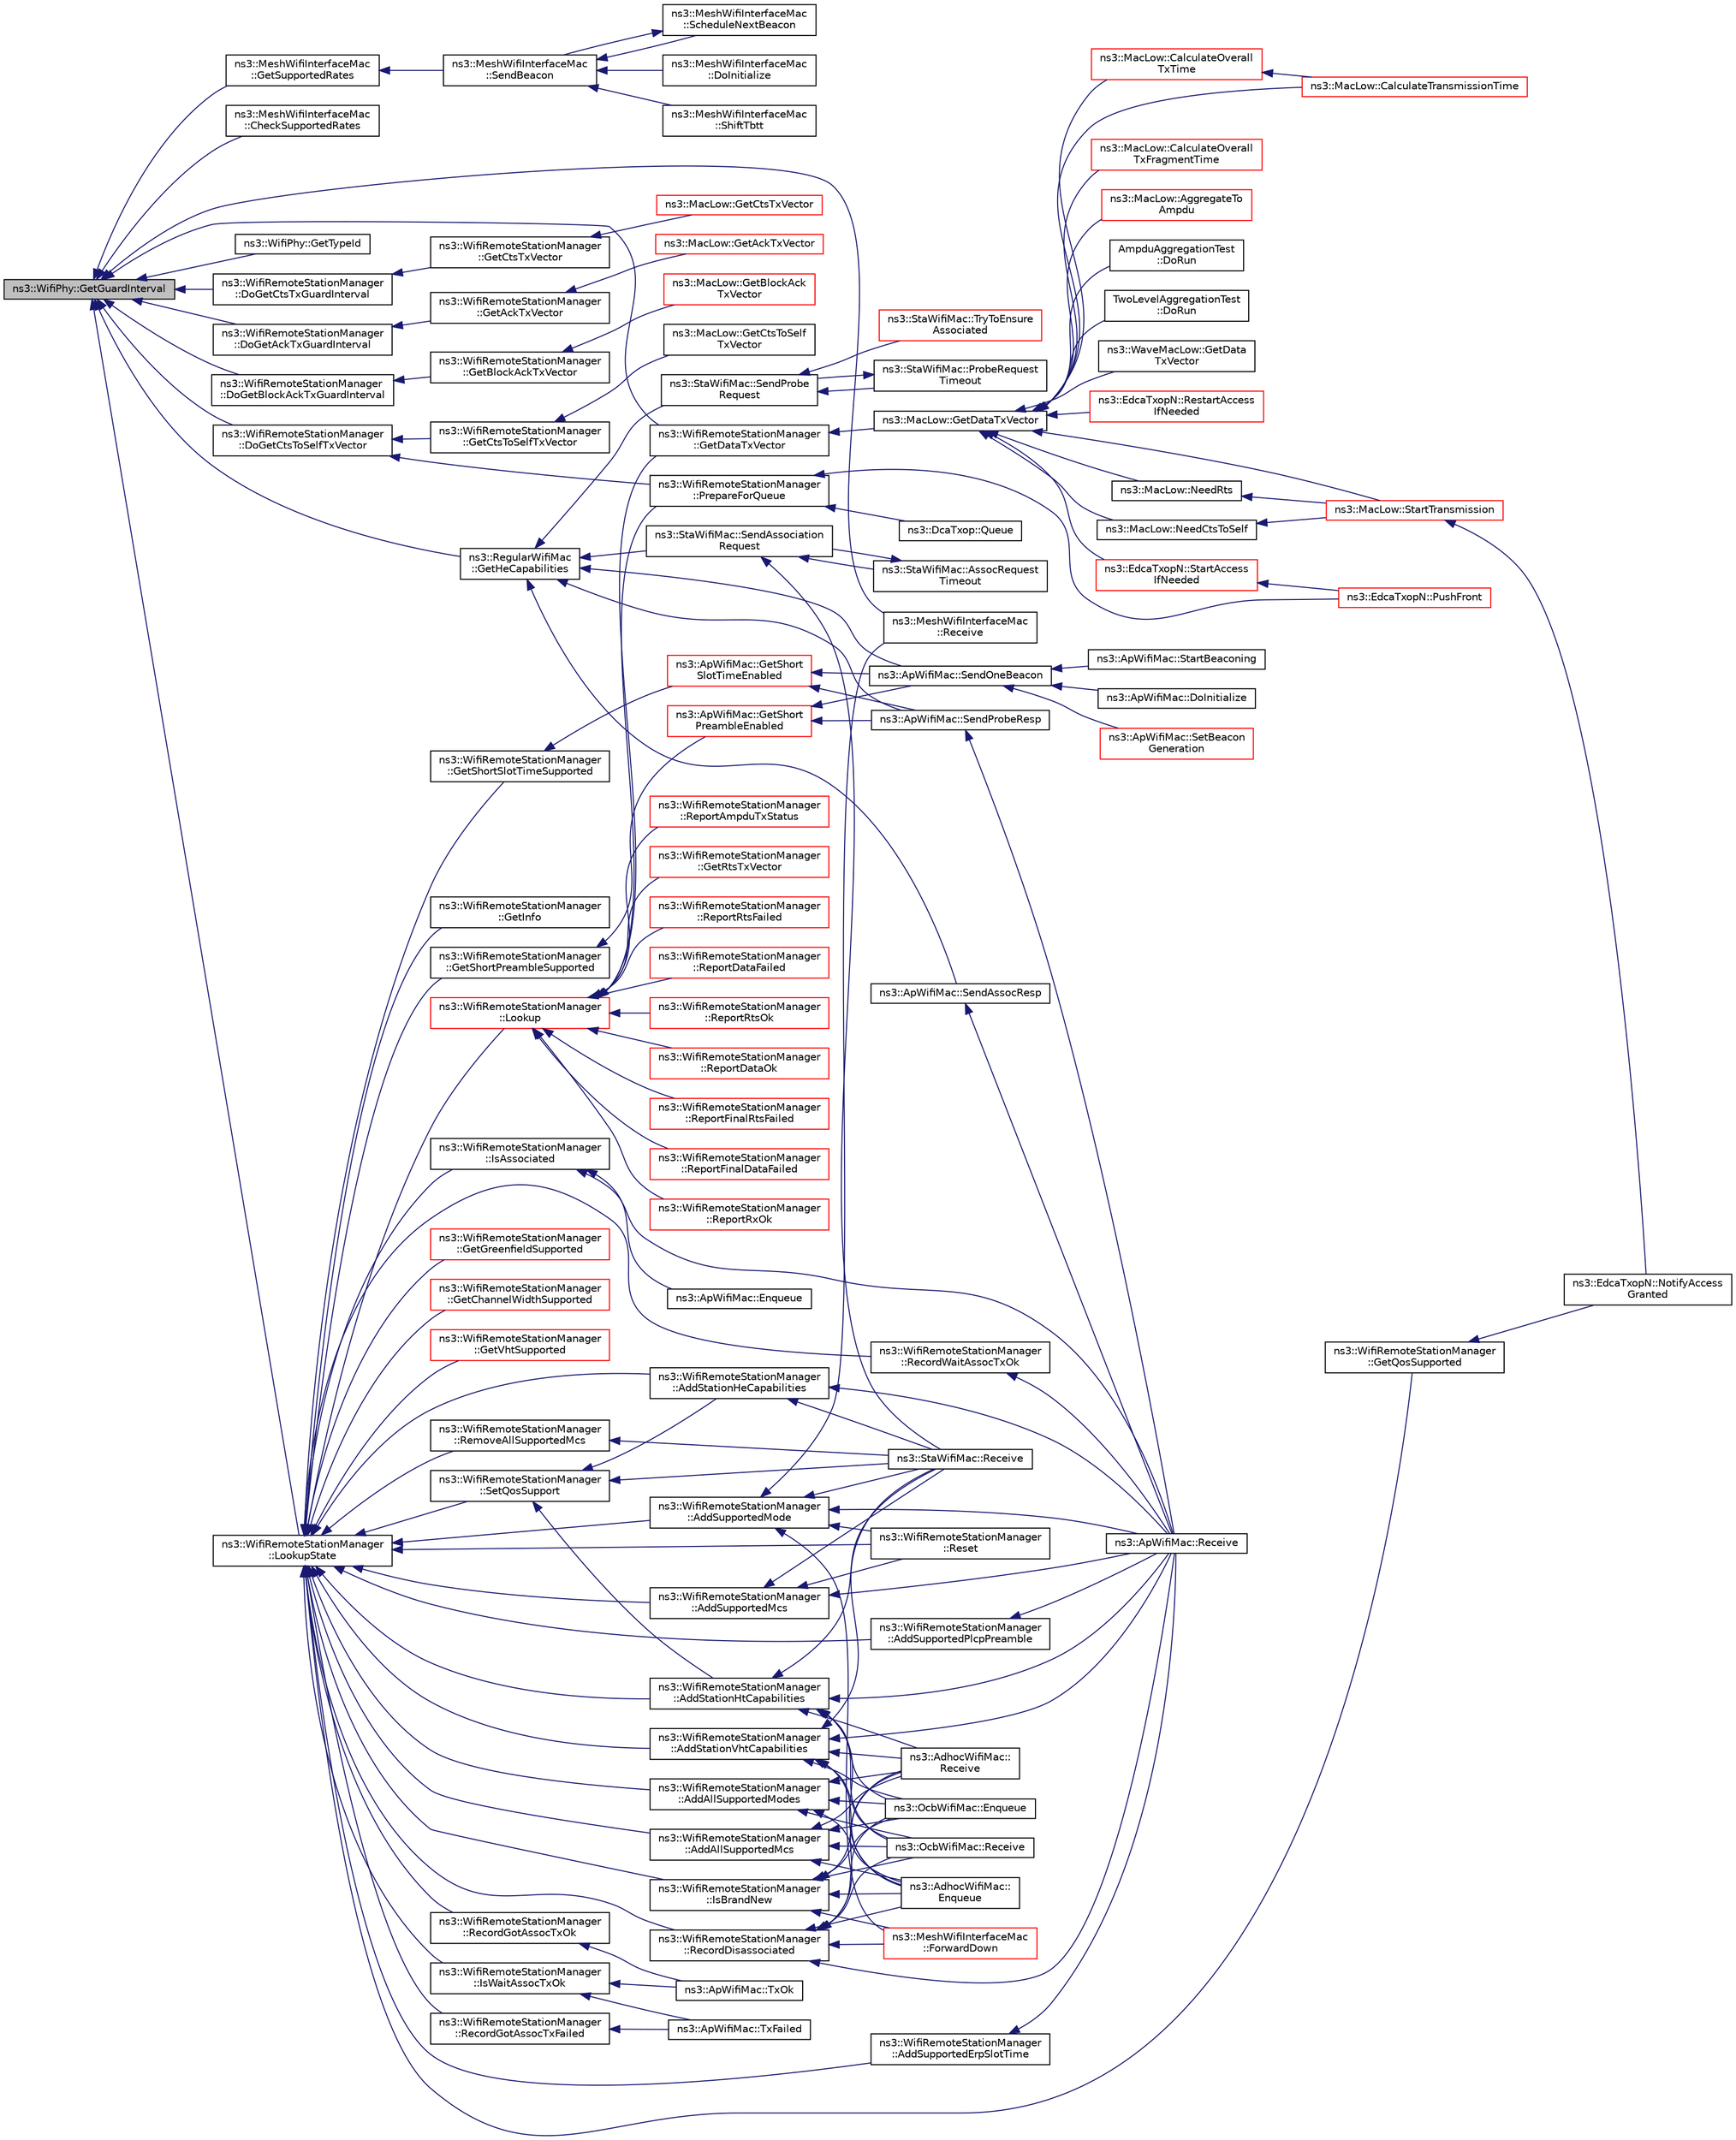 digraph "ns3::WifiPhy::GetGuardInterval"
{
  edge [fontname="Helvetica",fontsize="10",labelfontname="Helvetica",labelfontsize="10"];
  node [fontname="Helvetica",fontsize="10",shape=record];
  rankdir="LR";
  Node1 [label="ns3::WifiPhy::GetGuardInterval",height=0.2,width=0.4,color="black", fillcolor="grey75", style="filled", fontcolor="black"];
  Node1 -> Node2 [dir="back",color="midnightblue",fontsize="10",style="solid"];
  Node2 [label="ns3::MeshWifiInterfaceMac\l::GetSupportedRates",height=0.2,width=0.4,color="black", fillcolor="white", style="filled",URL="$d0/dd8/classns3_1_1MeshWifiInterfaceMac.html#a37557f1d320a7e81777212f4bad16839"];
  Node2 -> Node3 [dir="back",color="midnightblue",fontsize="10",style="solid"];
  Node3 [label="ns3::MeshWifiInterfaceMac\l::SendBeacon",height=0.2,width=0.4,color="black", fillcolor="white", style="filled",URL="$d0/dd8/classns3_1_1MeshWifiInterfaceMac.html#ad83362b1af946376ee349a8ea0c4d7ba",tooltip="Send beacon. "];
  Node3 -> Node4 [dir="back",color="midnightblue",fontsize="10",style="solid"];
  Node4 [label="ns3::MeshWifiInterfaceMac\l::DoInitialize",height=0.2,width=0.4,color="black", fillcolor="white", style="filled",URL="$d0/dd8/classns3_1_1MeshWifiInterfaceMac.html#afce4d5c3fc9f6abeb87066e62367aacf"];
  Node3 -> Node5 [dir="back",color="midnightblue",fontsize="10",style="solid"];
  Node5 [label="ns3::MeshWifiInterfaceMac\l::ShiftTbtt",height=0.2,width=0.4,color="black", fillcolor="white", style="filled",URL="$d0/dd8/classns3_1_1MeshWifiInterfaceMac.html#a3390bb70ec47d738f6ffb37c476bbcfc",tooltip="Shift TBTT. "];
  Node3 -> Node6 [dir="back",color="midnightblue",fontsize="10",style="solid"];
  Node6 [label="ns3::MeshWifiInterfaceMac\l::ScheduleNextBeacon",height=0.2,width=0.4,color="black", fillcolor="white", style="filled",URL="$d0/dd8/classns3_1_1MeshWifiInterfaceMac.html#a6de0d9fe72ccce3b29e4870a6abccc11",tooltip="Schedule next beacon. "];
  Node6 -> Node3 [dir="back",color="midnightblue",fontsize="10",style="solid"];
  Node1 -> Node7 [dir="back",color="midnightblue",fontsize="10",style="solid"];
  Node7 [label="ns3::MeshWifiInterfaceMac\l::CheckSupportedRates",height=0.2,width=0.4,color="black", fillcolor="white", style="filled",URL="$d0/dd8/classns3_1_1MeshWifiInterfaceMac.html#a2e9bcc69159f4845819b3d99e70083c5"];
  Node1 -> Node8 [dir="back",color="midnightblue",fontsize="10",style="solid"];
  Node8 [label="ns3::MeshWifiInterfaceMac\l::Receive",height=0.2,width=0.4,color="black", fillcolor="white", style="filled",URL="$d0/dd8/classns3_1_1MeshWifiInterfaceMac.html#a94acc69d8deb51faba4875f9df00b8c1",tooltip="Frame receive handler. "];
  Node1 -> Node9 [dir="back",color="midnightblue",fontsize="10",style="solid"];
  Node9 [label="ns3::RegularWifiMac\l::GetHeCapabilities",height=0.2,width=0.4,color="black", fillcolor="white", style="filled",URL="$df/db9/classns3_1_1RegularWifiMac.html#aea22761a20fdff9f6c1a9acc49d63700"];
  Node9 -> Node10 [dir="back",color="midnightblue",fontsize="10",style="solid"];
  Node10 [label="ns3::ApWifiMac::SendProbeResp",height=0.2,width=0.4,color="black", fillcolor="white", style="filled",URL="$d0/d51/classns3_1_1ApWifiMac.html#a0a9fcbd87326c5c56644deb3504038df"];
  Node10 -> Node11 [dir="back",color="midnightblue",fontsize="10",style="solid"];
  Node11 [label="ns3::ApWifiMac::Receive",height=0.2,width=0.4,color="black", fillcolor="white", style="filled",URL="$d0/d51/classns3_1_1ApWifiMac.html#ab7e832f29bf91319e3ecdf0de7d5d598"];
  Node9 -> Node12 [dir="back",color="midnightblue",fontsize="10",style="solid"];
  Node12 [label="ns3::ApWifiMac::SendAssocResp",height=0.2,width=0.4,color="black", fillcolor="white", style="filled",URL="$d0/d51/classns3_1_1ApWifiMac.html#a0a36426da94f43b0a9136adf4e58f425"];
  Node12 -> Node11 [dir="back",color="midnightblue",fontsize="10",style="solid"];
  Node9 -> Node13 [dir="back",color="midnightblue",fontsize="10",style="solid"];
  Node13 [label="ns3::ApWifiMac::SendOneBeacon",height=0.2,width=0.4,color="black", fillcolor="white", style="filled",URL="$d0/d51/classns3_1_1ApWifiMac.html#a6c8cbc0fc95f3eaf4840d4ffcf78fac5"];
  Node13 -> Node14 [dir="back",color="midnightblue",fontsize="10",style="solid"];
  Node14 [label="ns3::ApWifiMac::SetBeacon\lGeneration",height=0.2,width=0.4,color="red", fillcolor="white", style="filled",URL="$d0/d51/classns3_1_1ApWifiMac.html#a09ad3b96835cb8fac18783423d3e57a7"];
  Node13 -> Node15 [dir="back",color="midnightblue",fontsize="10",style="solid"];
  Node15 [label="ns3::ApWifiMac::StartBeaconing",height=0.2,width=0.4,color="black", fillcolor="white", style="filled",URL="$d0/d51/classns3_1_1ApWifiMac.html#ae26ad921c3064d5e174c27860c41dfdd"];
  Node13 -> Node16 [dir="back",color="midnightblue",fontsize="10",style="solid"];
  Node16 [label="ns3::ApWifiMac::DoInitialize",height=0.2,width=0.4,color="black", fillcolor="white", style="filled",URL="$d0/d51/classns3_1_1ApWifiMac.html#a398b0e04d5c31b7459358a459beff098"];
  Node9 -> Node17 [dir="back",color="midnightblue",fontsize="10",style="solid"];
  Node17 [label="ns3::StaWifiMac::SendProbe\lRequest",height=0.2,width=0.4,color="black", fillcolor="white", style="filled",URL="$de/dbf/classns3_1_1StaWifiMac.html#a2280584632094368d217112ceb2c4e44"];
  Node17 -> Node18 [dir="back",color="midnightblue",fontsize="10",style="solid"];
  Node18 [label="ns3::StaWifiMac::TryToEnsure\lAssociated",height=0.2,width=0.4,color="red", fillcolor="white", style="filled",URL="$de/dbf/classns3_1_1StaWifiMac.html#a545fb78eb8b89ee48512820e31d76a81"];
  Node17 -> Node19 [dir="back",color="midnightblue",fontsize="10",style="solid"];
  Node19 [label="ns3::StaWifiMac::ProbeRequest\lTimeout",height=0.2,width=0.4,color="black", fillcolor="white", style="filled",URL="$de/dbf/classns3_1_1StaWifiMac.html#a5d436d0e8da0cfd8d7d3cd8013956efe"];
  Node19 -> Node17 [dir="back",color="midnightblue",fontsize="10",style="solid"];
  Node9 -> Node20 [dir="back",color="midnightblue",fontsize="10",style="solid"];
  Node20 [label="ns3::StaWifiMac::SendAssociation\lRequest",height=0.2,width=0.4,color="black", fillcolor="white", style="filled",URL="$de/dbf/classns3_1_1StaWifiMac.html#a2cc593da25f98afa856f249d02cb38e0"];
  Node20 -> Node21 [dir="back",color="midnightblue",fontsize="10",style="solid"];
  Node21 [label="ns3::StaWifiMac::AssocRequest\lTimeout",height=0.2,width=0.4,color="black", fillcolor="white", style="filled",URL="$de/dbf/classns3_1_1StaWifiMac.html#a76c7409a492791cc1c3f35d779072371"];
  Node21 -> Node20 [dir="back",color="midnightblue",fontsize="10",style="solid"];
  Node20 -> Node22 [dir="back",color="midnightblue",fontsize="10",style="solid"];
  Node22 [label="ns3::StaWifiMac::Receive",height=0.2,width=0.4,color="black", fillcolor="white", style="filled",URL="$de/dbf/classns3_1_1StaWifiMac.html#ac11352c9502acc4b612224fc172c28f8"];
  Node1 -> Node23 [dir="back",color="midnightblue",fontsize="10",style="solid"];
  Node23 [label="ns3::WifiPhy::GetTypeId",height=0.2,width=0.4,color="black", fillcolor="white", style="filled",URL="$d6/d5a/classns3_1_1WifiPhy.html#a6ac379a25b68f6a8d72da740b58e0271",tooltip="Get the type ID. "];
  Node1 -> Node24 [dir="back",color="midnightblue",fontsize="10",style="solid"];
  Node24 [label="ns3::WifiRemoteStationManager\l::GetDataTxVector",height=0.2,width=0.4,color="black", fillcolor="white", style="filled",URL="$d6/d65/classns3_1_1WifiRemoteStationManager.html#ad81efbe48611977c8cea482721fd823b"];
  Node24 -> Node25 [dir="back",color="midnightblue",fontsize="10",style="solid"];
  Node25 [label="ns3::MacLow::GetDataTxVector",height=0.2,width=0.4,color="black", fillcolor="white", style="filled",URL="$d3/da6/classns3_1_1MacLow.html#a04bad04eade9ff1de0940b01c5bcf514"];
  Node25 -> Node26 [dir="back",color="midnightblue",fontsize="10",style="solid"];
  Node26 [label="ns3::WaveMacLow::GetData\lTxVector",height=0.2,width=0.4,color="black", fillcolor="white", style="filled",URL="$d8/da1/classns3_1_1WaveMacLow.html#a9f176c853a633679d23d71ac1d5aa908"];
  Node25 -> Node27 [dir="back",color="midnightblue",fontsize="10",style="solid"];
  Node27 [label="ns3::EdcaTxopN::RestartAccess\lIfNeeded",height=0.2,width=0.4,color="red", fillcolor="white", style="filled",URL="$dc/db8/classns3_1_1EdcaTxopN.html#a83b65be22340dc3f27d08a453cf3831f"];
  Node25 -> Node28 [dir="back",color="midnightblue",fontsize="10",style="solid"];
  Node28 [label="ns3::EdcaTxopN::StartAccess\lIfNeeded",height=0.2,width=0.4,color="red", fillcolor="white", style="filled",URL="$dc/db8/classns3_1_1EdcaTxopN.html#a28a7052f217ed15058697197350d9801"];
  Node28 -> Node29 [dir="back",color="midnightblue",fontsize="10",style="solid"];
  Node29 [label="ns3::EdcaTxopN::PushFront",height=0.2,width=0.4,color="red", fillcolor="white", style="filled",URL="$dc/db8/classns3_1_1EdcaTxopN.html#a4ff1922de0b92b5f6a9104b714d82c0b"];
  Node25 -> Node30 [dir="back",color="midnightblue",fontsize="10",style="solid"];
  Node30 [label="ns3::MacLow::StartTransmission",height=0.2,width=0.4,color="red", fillcolor="white", style="filled",URL="$d3/da6/classns3_1_1MacLow.html#a3d13643c758e213041f8389c1041074b"];
  Node30 -> Node31 [dir="back",color="midnightblue",fontsize="10",style="solid"];
  Node31 [label="ns3::EdcaTxopN::NotifyAccess\lGranted",height=0.2,width=0.4,color="black", fillcolor="white", style="filled",URL="$dc/db8/classns3_1_1EdcaTxopN.html#afeba080a6bf7d6074227e10321d1683d"];
  Node25 -> Node32 [dir="back",color="midnightblue",fontsize="10",style="solid"];
  Node32 [label="ns3::MacLow::NeedRts",height=0.2,width=0.4,color="black", fillcolor="white", style="filled",URL="$d3/da6/classns3_1_1MacLow.html#abb03703a2f28b39d0cff52ce8488f7b3"];
  Node32 -> Node30 [dir="back",color="midnightblue",fontsize="10",style="solid"];
  Node25 -> Node33 [dir="back",color="midnightblue",fontsize="10",style="solid"];
  Node33 [label="ns3::MacLow::NeedCtsToSelf",height=0.2,width=0.4,color="black", fillcolor="white", style="filled",URL="$d3/da6/classns3_1_1MacLow.html#a8522fde99dc6efe05a667a3e3ebd9b5a"];
  Node33 -> Node30 [dir="back",color="midnightblue",fontsize="10",style="solid"];
  Node25 -> Node34 [dir="back",color="midnightblue",fontsize="10",style="solid"];
  Node34 [label="ns3::MacLow::CalculateOverall\lTxTime",height=0.2,width=0.4,color="red", fillcolor="white", style="filled",URL="$d3/da6/classns3_1_1MacLow.html#a8fa9fc428371d4fc899d114d67a6f895"];
  Node34 -> Node35 [dir="back",color="midnightblue",fontsize="10",style="solid"];
  Node35 [label="ns3::MacLow::CalculateTransmissionTime",height=0.2,width=0.4,color="red", fillcolor="white", style="filled",URL="$d3/da6/classns3_1_1MacLow.html#a7773963a988ffddaa862246e1798b2d1"];
  Node25 -> Node36 [dir="back",color="midnightblue",fontsize="10",style="solid"];
  Node36 [label="ns3::MacLow::CalculateOverall\lTxFragmentTime",height=0.2,width=0.4,color="red", fillcolor="white", style="filled",URL="$d3/da6/classns3_1_1MacLow.html#a9d374976855269a4ee89e2369afff3d0"];
  Node25 -> Node35 [dir="back",color="midnightblue",fontsize="10",style="solid"];
  Node25 -> Node37 [dir="back",color="midnightblue",fontsize="10",style="solid"];
  Node37 [label="ns3::MacLow::AggregateTo\lAmpdu",height=0.2,width=0.4,color="red", fillcolor="white", style="filled",URL="$d3/da6/classns3_1_1MacLow.html#a10d347ccf6a1e3868ee1470767ed38a6"];
  Node25 -> Node38 [dir="back",color="midnightblue",fontsize="10",style="solid"];
  Node38 [label="AmpduAggregationTest\l::DoRun",height=0.2,width=0.4,color="black", fillcolor="white", style="filled",URL="$d2/db5/classAmpduAggregationTest.html#a7414dc8d4dd982ab4c1eaadb5b2c693d",tooltip="Implementation to actually run this TestCase. "];
  Node25 -> Node39 [dir="back",color="midnightblue",fontsize="10",style="solid"];
  Node39 [label="TwoLevelAggregationTest\l::DoRun",height=0.2,width=0.4,color="black", fillcolor="white", style="filled",URL="$db/d72/classTwoLevelAggregationTest.html#a40c6f5f8be6c48673d0bfd218d95afe0",tooltip="Implementation to actually run this TestCase. "];
  Node1 -> Node40 [dir="back",color="midnightblue",fontsize="10",style="solid"];
  Node40 [label="ns3::WifiRemoteStationManager\l::DoGetCtsToSelfTxVector",height=0.2,width=0.4,color="black", fillcolor="white", style="filled",URL="$d6/d65/classns3_1_1WifiRemoteStationManager.html#aa8b7470c26610407756a92a5fcb4bf4b"];
  Node40 -> Node41 [dir="back",color="midnightblue",fontsize="10",style="solid"];
  Node41 [label="ns3::WifiRemoteStationManager\l::PrepareForQueue",height=0.2,width=0.4,color="black", fillcolor="white", style="filled",URL="$d6/d65/classns3_1_1WifiRemoteStationManager.html#a4812b9abae368de05cbd1393b7053f90"];
  Node41 -> Node42 [dir="back",color="midnightblue",fontsize="10",style="solid"];
  Node42 [label="ns3::DcaTxop::Queue",height=0.2,width=0.4,color="black", fillcolor="white", style="filled",URL="$d3/d74/classns3_1_1DcaTxop.html#a81822147a9d3f8db1759e4cb5d568f7c"];
  Node41 -> Node29 [dir="back",color="midnightblue",fontsize="10",style="solid"];
  Node40 -> Node43 [dir="back",color="midnightblue",fontsize="10",style="solid"];
  Node43 [label="ns3::WifiRemoteStationManager\l::GetCtsToSelfTxVector",height=0.2,width=0.4,color="black", fillcolor="white", style="filled",URL="$d6/d65/classns3_1_1WifiRemoteStationManager.html#a927bcc3d3c01646eed7a5e9d741c243b"];
  Node43 -> Node44 [dir="back",color="midnightblue",fontsize="10",style="solid"];
  Node44 [label="ns3::MacLow::GetCtsToSelf\lTxVector",height=0.2,width=0.4,color="black", fillcolor="white", style="filled",URL="$d3/da6/classns3_1_1MacLow.html#a9602e7c5294878230767654b61e76e42"];
  Node1 -> Node45 [dir="back",color="midnightblue",fontsize="10",style="solid"];
  Node45 [label="ns3::WifiRemoteStationManager\l::DoGetCtsTxGuardInterval",height=0.2,width=0.4,color="black", fillcolor="white", style="filled",URL="$d6/d65/classns3_1_1WifiRemoteStationManager.html#aa7fc0860a5b2ecb249aa3e2d9bb8510e"];
  Node45 -> Node46 [dir="back",color="midnightblue",fontsize="10",style="solid"];
  Node46 [label="ns3::WifiRemoteStationManager\l::GetCtsTxVector",height=0.2,width=0.4,color="black", fillcolor="white", style="filled",URL="$d6/d65/classns3_1_1WifiRemoteStationManager.html#ab19cddba368c52aae1b48cd7db0ddd61"];
  Node46 -> Node47 [dir="back",color="midnightblue",fontsize="10",style="solid"];
  Node47 [label="ns3::MacLow::GetCtsTxVector",height=0.2,width=0.4,color="red", fillcolor="white", style="filled",URL="$d3/da6/classns3_1_1MacLow.html#a7e8fb3caf4751fa39bc437cab3ac94f1"];
  Node1 -> Node48 [dir="back",color="midnightblue",fontsize="10",style="solid"];
  Node48 [label="ns3::WifiRemoteStationManager\l::DoGetAckTxGuardInterval",height=0.2,width=0.4,color="black", fillcolor="white", style="filled",URL="$d6/d65/classns3_1_1WifiRemoteStationManager.html#a54d78583060c763863cf21a180bab0e6"];
  Node48 -> Node49 [dir="back",color="midnightblue",fontsize="10",style="solid"];
  Node49 [label="ns3::WifiRemoteStationManager\l::GetAckTxVector",height=0.2,width=0.4,color="black", fillcolor="white", style="filled",URL="$d6/d65/classns3_1_1WifiRemoteStationManager.html#ab04252f5a7892bfe9c1b690e2869ca9d"];
  Node49 -> Node50 [dir="back",color="midnightblue",fontsize="10",style="solid"];
  Node50 [label="ns3::MacLow::GetAckTxVector",height=0.2,width=0.4,color="red", fillcolor="white", style="filled",URL="$d3/da6/classns3_1_1MacLow.html#aacb6b94de35df106b76d93b05d145d13"];
  Node1 -> Node51 [dir="back",color="midnightblue",fontsize="10",style="solid"];
  Node51 [label="ns3::WifiRemoteStationManager\l::DoGetBlockAckTxGuardInterval",height=0.2,width=0.4,color="black", fillcolor="white", style="filled",URL="$d6/d65/classns3_1_1WifiRemoteStationManager.html#a13fea9269e67999897b53e552bdfcdbc"];
  Node51 -> Node52 [dir="back",color="midnightblue",fontsize="10",style="solid"];
  Node52 [label="ns3::WifiRemoteStationManager\l::GetBlockAckTxVector",height=0.2,width=0.4,color="black", fillcolor="white", style="filled",URL="$d6/d65/classns3_1_1WifiRemoteStationManager.html#a178c4ab0c61a9e3b6072c1339c9880b3"];
  Node52 -> Node53 [dir="back",color="midnightblue",fontsize="10",style="solid"];
  Node53 [label="ns3::MacLow::GetBlockAck\lTxVector",height=0.2,width=0.4,color="red", fillcolor="white", style="filled",URL="$d3/da6/classns3_1_1MacLow.html#a6274c3c4a5b90a6f448cc45e89950255"];
  Node1 -> Node54 [dir="back",color="midnightblue",fontsize="10",style="solid"];
  Node54 [label="ns3::WifiRemoteStationManager\l::LookupState",height=0.2,width=0.4,color="black", fillcolor="white", style="filled",URL="$d6/d65/classns3_1_1WifiRemoteStationManager.html#aa92633f587338f32789e9210c82c6815"];
  Node54 -> Node55 [dir="back",color="midnightblue",fontsize="10",style="solid"];
  Node55 [label="ns3::WifiRemoteStationManager\l::Reset",height=0.2,width=0.4,color="black", fillcolor="white", style="filled",URL="$d6/d65/classns3_1_1WifiRemoteStationManager.html#af86b5a6762ddd264176af51442e7b3ed"];
  Node54 -> Node56 [dir="back",color="midnightblue",fontsize="10",style="solid"];
  Node56 [label="ns3::WifiRemoteStationManager\l::AddSupportedPlcpPreamble",height=0.2,width=0.4,color="black", fillcolor="white", style="filled",URL="$d6/d65/classns3_1_1WifiRemoteStationManager.html#a87909d301ec356d94d625e41d7015e5a"];
  Node56 -> Node11 [dir="back",color="midnightblue",fontsize="10",style="solid"];
  Node54 -> Node57 [dir="back",color="midnightblue",fontsize="10",style="solid"];
  Node57 [label="ns3::WifiRemoteStationManager\l::AddSupportedErpSlotTime",height=0.2,width=0.4,color="black", fillcolor="white", style="filled",URL="$d6/d65/classns3_1_1WifiRemoteStationManager.html#ad6f363b975424a99e6190d04078408e5"];
  Node57 -> Node11 [dir="back",color="midnightblue",fontsize="10",style="solid"];
  Node54 -> Node58 [dir="back",color="midnightblue",fontsize="10",style="solid"];
  Node58 [label="ns3::WifiRemoteStationManager\l::AddSupportedMode",height=0.2,width=0.4,color="black", fillcolor="white", style="filled",URL="$d6/d65/classns3_1_1WifiRemoteStationManager.html#a90f4d6b042c2692493446d36a3de799f"];
  Node58 -> Node59 [dir="back",color="midnightblue",fontsize="10",style="solid"];
  Node59 [label="ns3::MeshWifiInterfaceMac\l::ForwardDown",height=0.2,width=0.4,color="red", fillcolor="white", style="filled",URL="$d0/dd8/classns3_1_1MeshWifiInterfaceMac.html#ae8b4803a5031cf433ca13857ac6b3e93",tooltip="Send frame. Frame is supposed to be tagged by routing information. "];
  Node58 -> Node8 [dir="back",color="midnightblue",fontsize="10",style="solid"];
  Node58 -> Node11 [dir="back",color="midnightblue",fontsize="10",style="solid"];
  Node58 -> Node22 [dir="back",color="midnightblue",fontsize="10",style="solid"];
  Node58 -> Node55 [dir="back",color="midnightblue",fontsize="10",style="solid"];
  Node54 -> Node60 [dir="back",color="midnightblue",fontsize="10",style="solid"];
  Node60 [label="ns3::WifiRemoteStationManager\l::AddAllSupportedModes",height=0.2,width=0.4,color="black", fillcolor="white", style="filled",URL="$d6/d65/classns3_1_1WifiRemoteStationManager.html#a4820bca619f254af7ff3ea2990563dbe"];
  Node60 -> Node61 [dir="back",color="midnightblue",fontsize="10",style="solid"];
  Node61 [label="ns3::OcbWifiMac::Enqueue",height=0.2,width=0.4,color="black", fillcolor="white", style="filled",URL="$d0/dd1/classns3_1_1OcbWifiMac.html#a0e2d6d1c5841a46d5649a9b31cf9d51c"];
  Node60 -> Node62 [dir="back",color="midnightblue",fontsize="10",style="solid"];
  Node62 [label="ns3::OcbWifiMac::Receive",height=0.2,width=0.4,color="black", fillcolor="white", style="filled",URL="$d0/dd1/classns3_1_1OcbWifiMac.html#ad025b0fd981998bf3c527a9c4a719962"];
  Node60 -> Node63 [dir="back",color="midnightblue",fontsize="10",style="solid"];
  Node63 [label="ns3::AdhocWifiMac::\lEnqueue",height=0.2,width=0.4,color="black", fillcolor="white", style="filled",URL="$da/dec/classns3_1_1AdhocWifiMac.html#a743d39d87f61965d34d41292b0650b87"];
  Node60 -> Node64 [dir="back",color="midnightblue",fontsize="10",style="solid"];
  Node64 [label="ns3::AdhocWifiMac::\lReceive",height=0.2,width=0.4,color="black", fillcolor="white", style="filled",URL="$da/dec/classns3_1_1AdhocWifiMac.html#a5abc017d64f109b0599e9cc123cbfeb8"];
  Node54 -> Node65 [dir="back",color="midnightblue",fontsize="10",style="solid"];
  Node65 [label="ns3::WifiRemoteStationManager\l::AddAllSupportedMcs",height=0.2,width=0.4,color="black", fillcolor="white", style="filled",URL="$d6/d65/classns3_1_1WifiRemoteStationManager.html#a284f2ff0fb0cde5c8b08a3671712de58"];
  Node65 -> Node61 [dir="back",color="midnightblue",fontsize="10",style="solid"];
  Node65 -> Node62 [dir="back",color="midnightblue",fontsize="10",style="solid"];
  Node65 -> Node63 [dir="back",color="midnightblue",fontsize="10",style="solid"];
  Node65 -> Node64 [dir="back",color="midnightblue",fontsize="10",style="solid"];
  Node54 -> Node66 [dir="back",color="midnightblue",fontsize="10",style="solid"];
  Node66 [label="ns3::WifiRemoteStationManager\l::RemoveAllSupportedMcs",height=0.2,width=0.4,color="black", fillcolor="white", style="filled",URL="$d6/d65/classns3_1_1WifiRemoteStationManager.html#a56e6fa217c536de55870bbb7166501c7"];
  Node66 -> Node22 [dir="back",color="midnightblue",fontsize="10",style="solid"];
  Node54 -> Node67 [dir="back",color="midnightblue",fontsize="10",style="solid"];
  Node67 [label="ns3::WifiRemoteStationManager\l::AddSupportedMcs",height=0.2,width=0.4,color="black", fillcolor="white", style="filled",URL="$d6/d65/classns3_1_1WifiRemoteStationManager.html#a4fd51c027afacdfa7225346d6d88c6b3"];
  Node67 -> Node11 [dir="back",color="midnightblue",fontsize="10",style="solid"];
  Node67 -> Node22 [dir="back",color="midnightblue",fontsize="10",style="solid"];
  Node67 -> Node55 [dir="back",color="midnightblue",fontsize="10",style="solid"];
  Node54 -> Node68 [dir="back",color="midnightblue",fontsize="10",style="solid"];
  Node68 [label="ns3::WifiRemoteStationManager\l::GetShortPreambleSupported",height=0.2,width=0.4,color="black", fillcolor="white", style="filled",URL="$d6/d65/classns3_1_1WifiRemoteStationManager.html#a75da15b749baf80b44aa5435d2747d9e"];
  Node68 -> Node69 [dir="back",color="midnightblue",fontsize="10",style="solid"];
  Node69 [label="ns3::ApWifiMac::GetShort\lPreambleEnabled",height=0.2,width=0.4,color="red", fillcolor="white", style="filled",URL="$d0/d51/classns3_1_1ApWifiMac.html#a19ae41add0c00c244c7a66adf523b445"];
  Node69 -> Node10 [dir="back",color="midnightblue",fontsize="10",style="solid"];
  Node69 -> Node13 [dir="back",color="midnightblue",fontsize="10",style="solid"];
  Node54 -> Node70 [dir="back",color="midnightblue",fontsize="10",style="solid"];
  Node70 [label="ns3::WifiRemoteStationManager\l::GetShortSlotTimeSupported",height=0.2,width=0.4,color="black", fillcolor="white", style="filled",URL="$d6/d65/classns3_1_1WifiRemoteStationManager.html#a62ea37f7c34915c72a51cfcde22ea4ae"];
  Node70 -> Node71 [dir="back",color="midnightblue",fontsize="10",style="solid"];
  Node71 [label="ns3::ApWifiMac::GetShort\lSlotTimeEnabled",height=0.2,width=0.4,color="red", fillcolor="white", style="filled",URL="$d0/d51/classns3_1_1ApWifiMac.html#abc972d9a628f6b50b27a05b1e464bbcd"];
  Node71 -> Node10 [dir="back",color="midnightblue",fontsize="10",style="solid"];
  Node71 -> Node13 [dir="back",color="midnightblue",fontsize="10",style="solid"];
  Node54 -> Node72 [dir="back",color="midnightblue",fontsize="10",style="solid"];
  Node72 [label="ns3::WifiRemoteStationManager\l::GetQosSupported",height=0.2,width=0.4,color="black", fillcolor="white", style="filled",URL="$d6/d65/classns3_1_1WifiRemoteStationManager.html#aee39e3617762c83709a7a88a7bfad318"];
  Node72 -> Node31 [dir="back",color="midnightblue",fontsize="10",style="solid"];
  Node54 -> Node73 [dir="back",color="midnightblue",fontsize="10",style="solid"];
  Node73 [label="ns3::WifiRemoteStationManager\l::IsBrandNew",height=0.2,width=0.4,color="black", fillcolor="white", style="filled",URL="$d6/d65/classns3_1_1WifiRemoteStationManager.html#a7545940536c6520140bc7ff44b952d5d"];
  Node73 -> Node59 [dir="back",color="midnightblue",fontsize="10",style="solid"];
  Node73 -> Node61 [dir="back",color="midnightblue",fontsize="10",style="solid"];
  Node73 -> Node62 [dir="back",color="midnightblue",fontsize="10",style="solid"];
  Node73 -> Node63 [dir="back",color="midnightblue",fontsize="10",style="solid"];
  Node73 -> Node64 [dir="back",color="midnightblue",fontsize="10",style="solid"];
  Node54 -> Node74 [dir="back",color="midnightblue",fontsize="10",style="solid"];
  Node74 [label="ns3::WifiRemoteStationManager\l::IsAssociated",height=0.2,width=0.4,color="black", fillcolor="white", style="filled",URL="$d6/d65/classns3_1_1WifiRemoteStationManager.html#a1c3e9d6c0ca04ccb08793d034d9d156f"];
  Node74 -> Node75 [dir="back",color="midnightblue",fontsize="10",style="solid"];
  Node75 [label="ns3::ApWifiMac::Enqueue",height=0.2,width=0.4,color="black", fillcolor="white", style="filled",URL="$d0/d51/classns3_1_1ApWifiMac.html#a794a21315279c5b464be5af21f3352cb"];
  Node74 -> Node11 [dir="back",color="midnightblue",fontsize="10",style="solid"];
  Node54 -> Node76 [dir="back",color="midnightblue",fontsize="10",style="solid"];
  Node76 [label="ns3::WifiRemoteStationManager\l::IsWaitAssocTxOk",height=0.2,width=0.4,color="black", fillcolor="white", style="filled",URL="$d6/d65/classns3_1_1WifiRemoteStationManager.html#a6c528a30dc8733c17a928d645628369a"];
  Node76 -> Node77 [dir="back",color="midnightblue",fontsize="10",style="solid"];
  Node77 [label="ns3::ApWifiMac::TxOk",height=0.2,width=0.4,color="black", fillcolor="white", style="filled",URL="$d0/d51/classns3_1_1ApWifiMac.html#a42c321554bcf340cf7d3da46ad95b836"];
  Node76 -> Node78 [dir="back",color="midnightblue",fontsize="10",style="solid"];
  Node78 [label="ns3::ApWifiMac::TxFailed",height=0.2,width=0.4,color="black", fillcolor="white", style="filled",URL="$d0/d51/classns3_1_1ApWifiMac.html#aecabca257eb2b43205eeefd63d09de95"];
  Node54 -> Node79 [dir="back",color="midnightblue",fontsize="10",style="solid"];
  Node79 [label="ns3::WifiRemoteStationManager\l::RecordWaitAssocTxOk",height=0.2,width=0.4,color="black", fillcolor="white", style="filled",URL="$d6/d65/classns3_1_1WifiRemoteStationManager.html#a884385355dee42ba3eed2757bc485ac8"];
  Node79 -> Node11 [dir="back",color="midnightblue",fontsize="10",style="solid"];
  Node54 -> Node80 [dir="back",color="midnightblue",fontsize="10",style="solid"];
  Node80 [label="ns3::WifiRemoteStationManager\l::RecordGotAssocTxOk",height=0.2,width=0.4,color="black", fillcolor="white", style="filled",URL="$d6/d65/classns3_1_1WifiRemoteStationManager.html#a8c61f2f22d687bcb7eff7c5342906005"];
  Node80 -> Node77 [dir="back",color="midnightblue",fontsize="10",style="solid"];
  Node54 -> Node81 [dir="back",color="midnightblue",fontsize="10",style="solid"];
  Node81 [label="ns3::WifiRemoteStationManager\l::RecordGotAssocTxFailed",height=0.2,width=0.4,color="black", fillcolor="white", style="filled",URL="$d6/d65/classns3_1_1WifiRemoteStationManager.html#ae84c9b8961758783f13640e2300aab83"];
  Node81 -> Node78 [dir="back",color="midnightblue",fontsize="10",style="solid"];
  Node54 -> Node82 [dir="back",color="midnightblue",fontsize="10",style="solid"];
  Node82 [label="ns3::WifiRemoteStationManager\l::RecordDisassociated",height=0.2,width=0.4,color="black", fillcolor="white", style="filled",URL="$d6/d65/classns3_1_1WifiRemoteStationManager.html#abcb92c63342aed2603c1dfb131e0fe8a"];
  Node82 -> Node59 [dir="back",color="midnightblue",fontsize="10",style="solid"];
  Node82 -> Node61 [dir="back",color="midnightblue",fontsize="10",style="solid"];
  Node82 -> Node62 [dir="back",color="midnightblue",fontsize="10",style="solid"];
  Node82 -> Node63 [dir="back",color="midnightblue",fontsize="10",style="solid"];
  Node82 -> Node64 [dir="back",color="midnightblue",fontsize="10",style="solid"];
  Node82 -> Node11 [dir="back",color="midnightblue",fontsize="10",style="solid"];
  Node54 -> Node83 [dir="back",color="midnightblue",fontsize="10",style="solid"];
  Node83 [label="ns3::WifiRemoteStationManager\l::GetInfo",height=0.2,width=0.4,color="black", fillcolor="white", style="filled",URL="$d6/d65/classns3_1_1WifiRemoteStationManager.html#a82c4d3a97fc01fd7ffdd828f6292062d"];
  Node54 -> Node84 [dir="back",color="midnightblue",fontsize="10",style="solid"];
  Node84 [label="ns3::WifiRemoteStationManager\l::Lookup",height=0.2,width=0.4,color="red", fillcolor="white", style="filled",URL="$d6/d65/classns3_1_1WifiRemoteStationManager.html#a30e6f16aff4b23cec95e3086faad7983"];
  Node84 -> Node41 [dir="back",color="midnightblue",fontsize="10",style="solid"];
  Node84 -> Node24 [dir="back",color="midnightblue",fontsize="10",style="solid"];
  Node84 -> Node85 [dir="back",color="midnightblue",fontsize="10",style="solid"];
  Node85 [label="ns3::WifiRemoteStationManager\l::GetRtsTxVector",height=0.2,width=0.4,color="red", fillcolor="white", style="filled",URL="$d6/d65/classns3_1_1WifiRemoteStationManager.html#a0f4f6984f11037508c46a1af90508a34"];
  Node84 -> Node86 [dir="back",color="midnightblue",fontsize="10",style="solid"];
  Node86 [label="ns3::WifiRemoteStationManager\l::ReportRtsFailed",height=0.2,width=0.4,color="red", fillcolor="white", style="filled",URL="$d6/d65/classns3_1_1WifiRemoteStationManager.html#ad3844da681fd76f907293f5ff45187ec"];
  Node84 -> Node87 [dir="back",color="midnightblue",fontsize="10",style="solid"];
  Node87 [label="ns3::WifiRemoteStationManager\l::ReportDataFailed",height=0.2,width=0.4,color="red", fillcolor="white", style="filled",URL="$d6/d65/classns3_1_1WifiRemoteStationManager.html#a36ca84ae0bbcd9b95cc353a568023e8b"];
  Node84 -> Node88 [dir="back",color="midnightblue",fontsize="10",style="solid"];
  Node88 [label="ns3::WifiRemoteStationManager\l::ReportRtsOk",height=0.2,width=0.4,color="red", fillcolor="white", style="filled",URL="$d6/d65/classns3_1_1WifiRemoteStationManager.html#a2425bdf15c98334f1714c75111725fa3"];
  Node84 -> Node89 [dir="back",color="midnightblue",fontsize="10",style="solid"];
  Node89 [label="ns3::WifiRemoteStationManager\l::ReportDataOk",height=0.2,width=0.4,color="red", fillcolor="white", style="filled",URL="$d6/d65/classns3_1_1WifiRemoteStationManager.html#a38c1f44b154a85d4989efa5791aeac04"];
  Node84 -> Node90 [dir="back",color="midnightblue",fontsize="10",style="solid"];
  Node90 [label="ns3::WifiRemoteStationManager\l::ReportFinalRtsFailed",height=0.2,width=0.4,color="red", fillcolor="white", style="filled",URL="$d6/d65/classns3_1_1WifiRemoteStationManager.html#ab47024978076386cbfe3f0235bba742b"];
  Node84 -> Node91 [dir="back",color="midnightblue",fontsize="10",style="solid"];
  Node91 [label="ns3::WifiRemoteStationManager\l::ReportFinalDataFailed",height=0.2,width=0.4,color="red", fillcolor="white", style="filled",URL="$d6/d65/classns3_1_1WifiRemoteStationManager.html#a816830f6f7c76615b6f0066f3c5809bd"];
  Node84 -> Node92 [dir="back",color="midnightblue",fontsize="10",style="solid"];
  Node92 [label="ns3::WifiRemoteStationManager\l::ReportRxOk",height=0.2,width=0.4,color="red", fillcolor="white", style="filled",URL="$d6/d65/classns3_1_1WifiRemoteStationManager.html#a58e79dd3960c03fdd28ee8c0dde03d8f"];
  Node84 -> Node93 [dir="back",color="midnightblue",fontsize="10",style="solid"];
  Node93 [label="ns3::WifiRemoteStationManager\l::ReportAmpduTxStatus",height=0.2,width=0.4,color="red", fillcolor="white", style="filled",URL="$d6/d65/classns3_1_1WifiRemoteStationManager.html#a9630acb259fe192dfd7606fd459c9cdc"];
  Node54 -> Node94 [dir="back",color="midnightblue",fontsize="10",style="solid"];
  Node94 [label="ns3::WifiRemoteStationManager\l::SetQosSupport",height=0.2,width=0.4,color="black", fillcolor="white", style="filled",URL="$d6/d65/classns3_1_1WifiRemoteStationManager.html#a8146d57b94ed85447d28a3f66e24d45b"];
  Node94 -> Node22 [dir="back",color="midnightblue",fontsize="10",style="solid"];
  Node94 -> Node95 [dir="back",color="midnightblue",fontsize="10",style="solid"];
  Node95 [label="ns3::WifiRemoteStationManager\l::AddStationHtCapabilities",height=0.2,width=0.4,color="black", fillcolor="white", style="filled",URL="$d6/d65/classns3_1_1WifiRemoteStationManager.html#ae78d843a98a66ff2d8584da8ed189b4d"];
  Node95 -> Node61 [dir="back",color="midnightblue",fontsize="10",style="solid"];
  Node95 -> Node62 [dir="back",color="midnightblue",fontsize="10",style="solid"];
  Node95 -> Node63 [dir="back",color="midnightblue",fontsize="10",style="solid"];
  Node95 -> Node64 [dir="back",color="midnightblue",fontsize="10",style="solid"];
  Node95 -> Node11 [dir="back",color="midnightblue",fontsize="10",style="solid"];
  Node95 -> Node22 [dir="back",color="midnightblue",fontsize="10",style="solid"];
  Node94 -> Node96 [dir="back",color="midnightblue",fontsize="10",style="solid"];
  Node96 [label="ns3::WifiRemoteStationManager\l::AddStationHeCapabilities",height=0.2,width=0.4,color="black", fillcolor="white", style="filled",URL="$d6/d65/classns3_1_1WifiRemoteStationManager.html#a948fccf8ed2cb0dcfaa73784ec35db8e"];
  Node96 -> Node11 [dir="back",color="midnightblue",fontsize="10",style="solid"];
  Node96 -> Node22 [dir="back",color="midnightblue",fontsize="10",style="solid"];
  Node54 -> Node95 [dir="back",color="midnightblue",fontsize="10",style="solid"];
  Node54 -> Node97 [dir="back",color="midnightblue",fontsize="10",style="solid"];
  Node97 [label="ns3::WifiRemoteStationManager\l::AddStationVhtCapabilities",height=0.2,width=0.4,color="black", fillcolor="white", style="filled",URL="$d6/d65/classns3_1_1WifiRemoteStationManager.html#a52b9e283f99e113cba95afbc2acea72b"];
  Node97 -> Node61 [dir="back",color="midnightblue",fontsize="10",style="solid"];
  Node97 -> Node62 [dir="back",color="midnightblue",fontsize="10",style="solid"];
  Node97 -> Node63 [dir="back",color="midnightblue",fontsize="10",style="solid"];
  Node97 -> Node64 [dir="back",color="midnightblue",fontsize="10",style="solid"];
  Node97 -> Node11 [dir="back",color="midnightblue",fontsize="10",style="solid"];
  Node97 -> Node22 [dir="back",color="midnightblue",fontsize="10",style="solid"];
  Node54 -> Node96 [dir="back",color="midnightblue",fontsize="10",style="solid"];
  Node54 -> Node98 [dir="back",color="midnightblue",fontsize="10",style="solid"];
  Node98 [label="ns3::WifiRemoteStationManager\l::GetGreenfieldSupported",height=0.2,width=0.4,color="red", fillcolor="white", style="filled",URL="$d6/d65/classns3_1_1WifiRemoteStationManager.html#ad7e8b1cf473b5ce4a593d6dff8e038d1"];
  Node54 -> Node99 [dir="back",color="midnightblue",fontsize="10",style="solid"];
  Node99 [label="ns3::WifiRemoteStationManager\l::GetChannelWidthSupported",height=0.2,width=0.4,color="red", fillcolor="white", style="filled",URL="$d6/d65/classns3_1_1WifiRemoteStationManager.html#a8e61df321e8e10b731dea83caafb0cce"];
  Node54 -> Node100 [dir="back",color="midnightblue",fontsize="10",style="solid"];
  Node100 [label="ns3::WifiRemoteStationManager\l::GetVhtSupported",height=0.2,width=0.4,color="red", fillcolor="white", style="filled",URL="$d6/d65/classns3_1_1WifiRemoteStationManager.html#aecf5ed3203b9b55cd831696a08daa5fe"];
}
